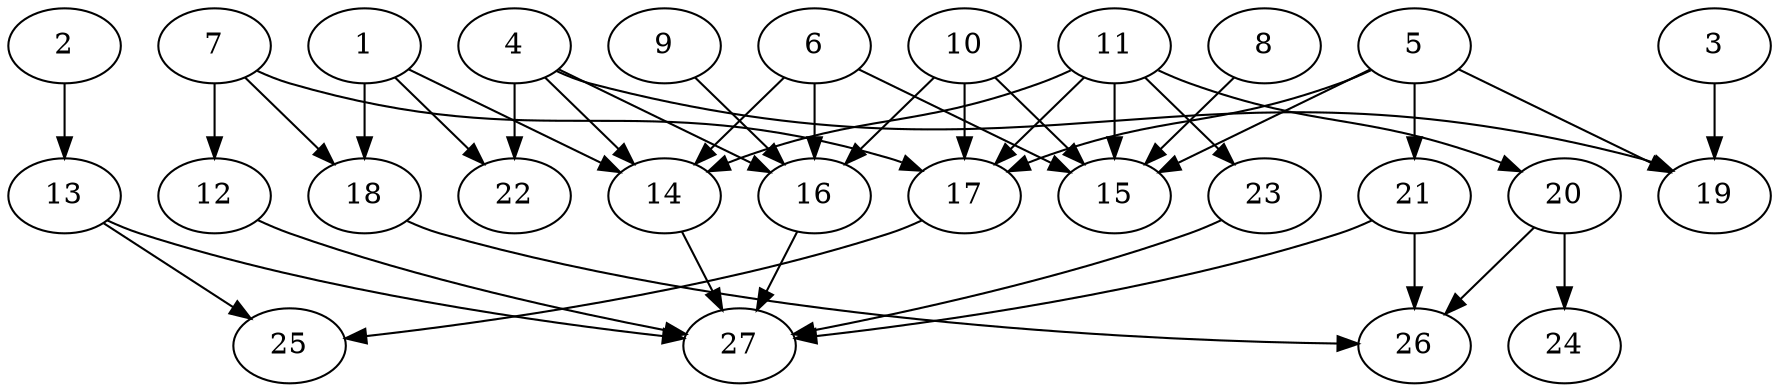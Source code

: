 // DAG (tier=2-normal, mode=compute, n=27, ccr=0.360, fat=0.694, density=0.465, regular=0.492, jump=0.173, mindata=524288, maxdata=8388608)
// DAG automatically generated by daggen at Sun Aug 24 16:33:33 2025
// /home/ermia/Project/Environments/daggen/bin/daggen --dot --ccr 0.360 --fat 0.694 --regular 0.492 --density 0.465 --jump 0.173 --mindata 524288 --maxdata 8388608 -n 27 
digraph G {
  1 [size="11903445716279524", alpha="0.18", expect_size="5951722858139762"]
  1 -> 14 [size ="449236164411392"]
  1 -> 18 [size ="449236164411392"]
  1 -> 22 [size ="449236164411392"]
  2 [size="194594069506819296", alpha="0.02", expect_size="97297034753409648"]
  2 -> 13 [size ="169190514229248"]
  3 [size="3430638298544082", alpha="0.09", expect_size="1715319149272041"]
  3 -> 19 [size ="101940008583168"]
  4 [size="149093648901699008", alpha="0.05", expect_size="74546824450849504"]
  4 -> 14 [size ="336972430180352"]
  4 -> 16 [size ="336972430180352"]
  4 -> 19 [size ="336972430180352"]
  4 -> 22 [size ="336972430180352"]
  5 [size="5200945702317495", alpha="0.03", expect_size="2600472851158747"]
  5 -> 15 [size ="174047048499200"]
  5 -> 17 [size ="174047048499200"]
  5 -> 19 [size ="174047048499200"]
  5 -> 21 [size ="174047048499200"]
  6 [size="206925641566947488", alpha="0.02", expect_size="103462820783473744"]
  6 -> 14 [size ="209547461394432"]
  6 -> 15 [size ="209547461394432"]
  6 -> 16 [size ="209547461394432"]
  7 [size="125626065674027824", alpha="0.04", expect_size="62813032837013912"]
  7 -> 12 [size ="61152952320000"]
  7 -> 17 [size ="61152952320000"]
  7 -> 18 [size ="61152952320000"]
  8 [size="210039076320221536", alpha="0.07", expect_size="105019538160110768"]
  8 -> 15 [size ="149812787806208"]
  9 [size="133910398340435168", alpha="0.05", expect_size="66955199170217584"]
  9 -> 16 [size ="334213417009152"]
  10 [size="116724542985857728", alpha="0.14", expect_size="58362271492928864"]
  10 -> 15 [size ="80354685747200"]
  10 -> 16 [size ="80354685747200"]
  10 -> 17 [size ="80354685747200"]
  11 [size="21186949019690684", alpha="0.13", expect_size="10593474509845342"]
  11 -> 14 [size ="477538497331200"]
  11 -> 15 [size ="477538497331200"]
  11 -> 17 [size ="477538497331200"]
  11 -> 20 [size ="477538497331200"]
  11 -> 23 [size ="477538497331200"]
  12 [size="9131894489370906", alpha="0.04", expect_size="4565947244685453"]
  12 -> 27 [size ="276673480097792"]
  13 [size="658176720406679936", alpha="0.08", expect_size="329088360203339968"]
  13 -> 25 [size ="404258461581312"]
  13 -> 27 [size ="404258461581312"]
  14 [size="263404305539661824000", alpha="0.01", expect_size="131702152769830912000"]
  14 -> 27 [size ="328729414860800"]
  15 [size="11464412759895048192", alpha="0.14", expect_size="5732206379947524096"]
  16 [size="120484554130608112", alpha="0.05", expect_size="60242277065304056"]
  16 -> 27 [size ="156769066156032"]
  17 [size="33500852162917984", alpha="0.10", expect_size="16750426081458992"]
  17 -> 25 [size ="30891560665088"]
  18 [size="293110626482674204672", alpha="0.14", expect_size="146555313241337102336"]
  18 -> 26 [size ="353002430922752"]
  19 [size="5723515350386976", alpha="0.04", expect_size="2861757675193488"]
  20 [size="10677294341896038", alpha="0.14", expect_size="5338647170948019"]
  20 -> 24 [size ="422988855902208"]
  20 -> 26 [size ="422988855902208"]
  21 [size="19840093317086288", alpha="0.11", expect_size="9920046658543144"]
  21 -> 26 [size ="374768243048448"]
  21 -> 27 [size ="374768243048448"]
  22 [size="2997224778395317", alpha="0.11", expect_size="1498612389197658"]
  23 [size="15743536990394990", alpha="0.04", expect_size="7871768495197495"]
  23 -> 27 [size ="289340949266432"]
  24 [size="14046847072756206", alpha="0.04", expect_size="7023423536378103"]
  25 [size="161489715305243475968", alpha="0.08", expect_size="80744857652621737984"]
  26 [size="1191916551341228800", alpha="0.08", expect_size="595958275670614400"]
  27 [size="129498160441793312", alpha="0.04", expect_size="64749080220896656"]
}